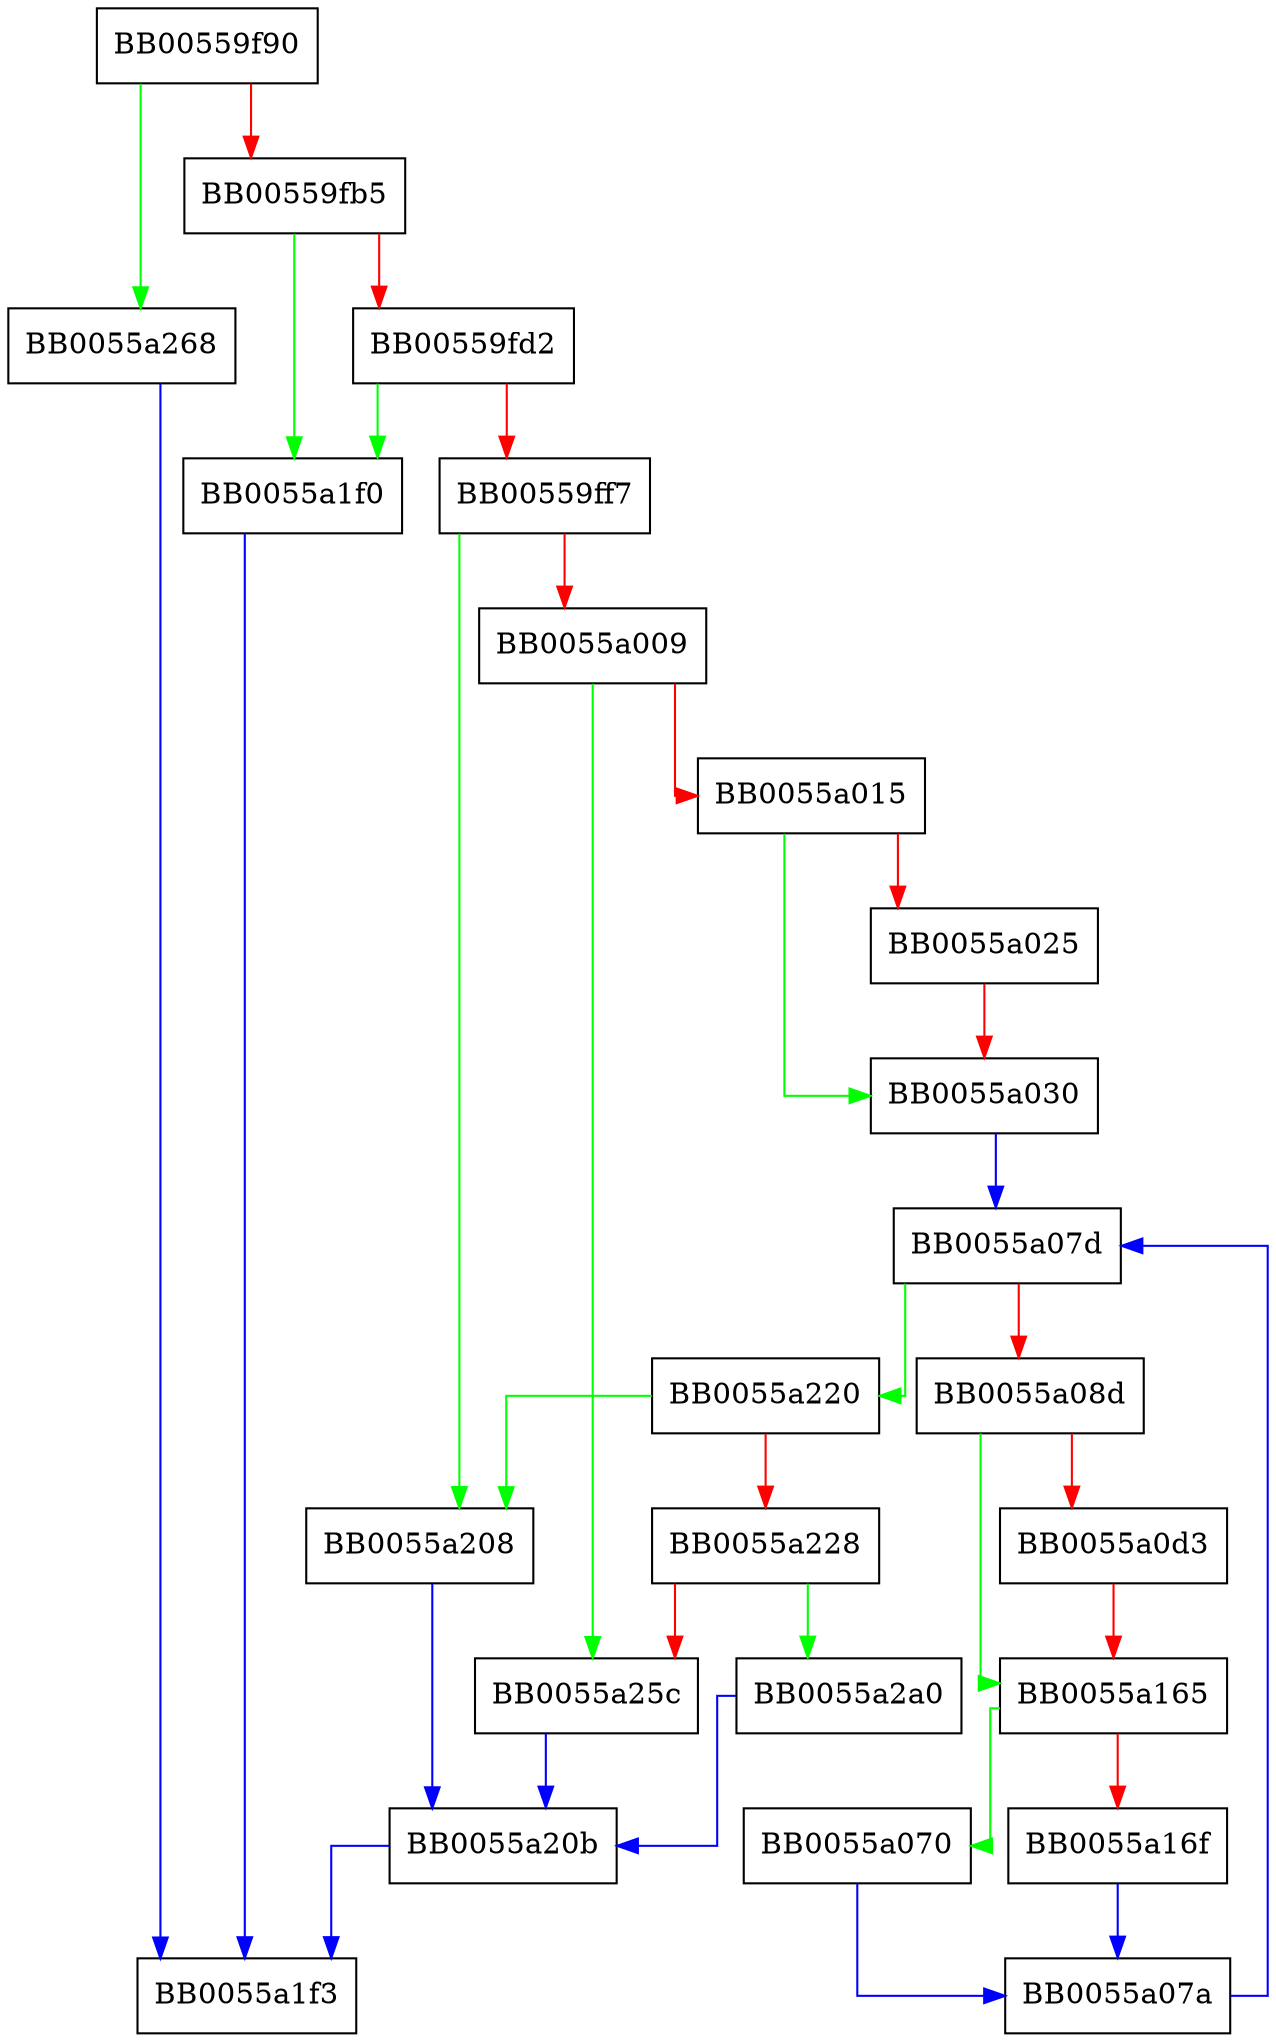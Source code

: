 digraph OSSL_CMP_get1_caCerts {
  node [shape="box"];
  graph [splines=ortho];
  BB00559f90 -> BB0055a268 [color="green"];
  BB00559f90 -> BB00559fb5 [color="red"];
  BB00559fb5 -> BB0055a1f0 [color="green"];
  BB00559fb5 -> BB00559fd2 [color="red"];
  BB00559fd2 -> BB0055a1f0 [color="green"];
  BB00559fd2 -> BB00559ff7 [color="red"];
  BB00559ff7 -> BB0055a208 [color="green"];
  BB00559ff7 -> BB0055a009 [color="red"];
  BB0055a009 -> BB0055a25c [color="green"];
  BB0055a009 -> BB0055a015 [color="red"];
  BB0055a015 -> BB0055a030 [color="green"];
  BB0055a015 -> BB0055a025 [color="red"];
  BB0055a025 -> BB0055a030 [color="red"];
  BB0055a030 -> BB0055a07d [color="blue"];
  BB0055a070 -> BB0055a07a [color="blue"];
  BB0055a07a -> BB0055a07d [color="blue"];
  BB0055a07d -> BB0055a220 [color="green"];
  BB0055a07d -> BB0055a08d [color="red"];
  BB0055a08d -> BB0055a165 [color="green"];
  BB0055a08d -> BB0055a0d3 [color="red"];
  BB0055a0d3 -> BB0055a165 [color="red"];
  BB0055a165 -> BB0055a070 [color="green"];
  BB0055a165 -> BB0055a16f [color="red"];
  BB0055a16f -> BB0055a07a [color="blue"];
  BB0055a1f0 -> BB0055a1f3 [color="blue"];
  BB0055a208 -> BB0055a20b [color="blue"];
  BB0055a20b -> BB0055a1f3 [color="blue"];
  BB0055a220 -> BB0055a208 [color="green"];
  BB0055a220 -> BB0055a228 [color="red"];
  BB0055a228 -> BB0055a2a0 [color="green"];
  BB0055a228 -> BB0055a25c [color="red"];
  BB0055a25c -> BB0055a20b [color="blue"];
  BB0055a268 -> BB0055a1f3 [color="blue"];
  BB0055a2a0 -> BB0055a20b [color="blue"];
}